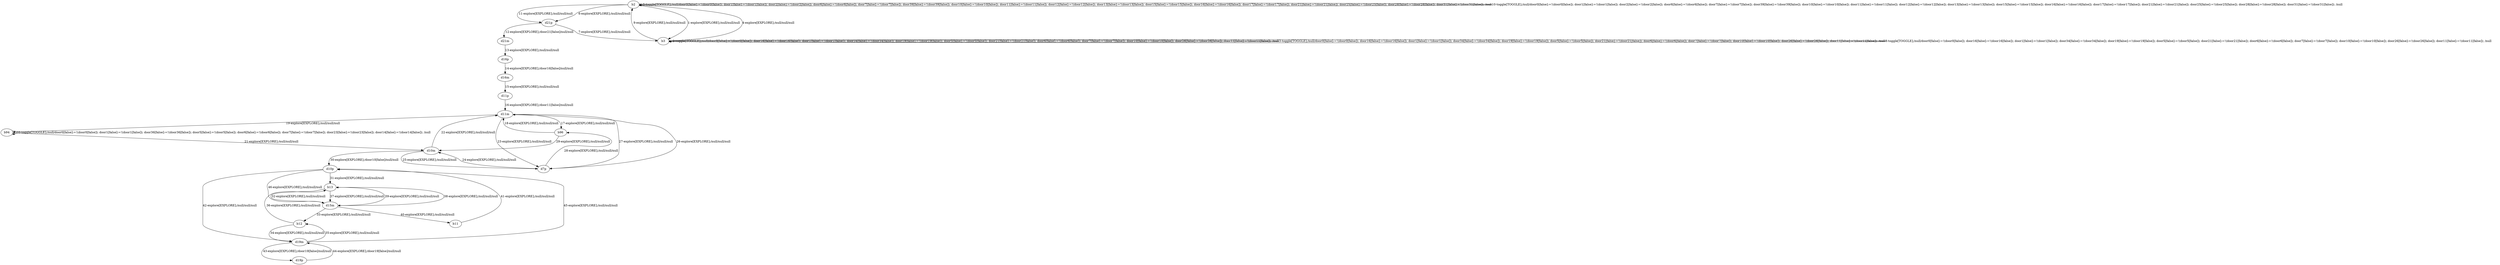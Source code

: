 # Total number of goals covered by this test: 2
# d19m --> d19p
# d19p --> d19m

digraph g {
"b2" -> "b3" [label = "1-explore[EXPLORE];/null/null/null"];
"b3" -> "b3" [label = "2-toggle[TOGGLE];/null/door0[false]:=!(door0[false]); door16[false]:=!(door16[false]); door1[false]:=!(door1[false]); door34[false]:=!(door34[false]); door19[false]:=!(door19[false]); door5[false]:=!(door5[false]); door21[false]:=!(door21[false]); door6[false]:=!(door6[false]); door7[false]:=!(door7[false]); door10[false]:=!(door10[false]); door26[false]:=!(door26[false]); door11[false]:=!(door11[false]); /null"];
"b3" -> "b3" [label = "3-toggle[TOGGLE];/null/door0[false]:=!(door0[false]); door16[false]:=!(door16[false]); door1[false]:=!(door1[false]); door34[false]:=!(door34[false]); door19[false]:=!(door19[false]); door5[false]:=!(door5[false]); door21[false]:=!(door21[false]); door6[false]:=!(door6[false]); door7[false]:=!(door7[false]); door10[false]:=!(door10[false]); door26[false]:=!(door26[false]); door11[false]:=!(door11[false]); /null"];
"b3" -> "b2" [label = "4-explore[EXPLORE];/null/null/null"];
"b2" -> "b2" [label = "5-toggle[TOGGLE];/null/door0[false]:=!(door0[false]); door1[false]:=!(door1[false]); door2[false]:=!(door2[false]); door6[false]:=!(door6[false]); door7[false]:=!(door7[false]); door39[false]:=!(door39[false]); door10[false]:=!(door10[false]); door11[false]:=!(door11[false]); door12[false]:=!(door12[false]); door13[false]:=!(door13[false]); door15[false]:=!(door15[false]); door16[false]:=!(door16[false]); door17[false]:=!(door17[false]); door21[false]:=!(door21[false]); door25[false]:=!(door25[false]); door28[false]:=!(door28[false]); door31[false]:=!(door31[false]); /null"];
"b2" -> "d21p" [label = "6-explore[EXPLORE];/null/null/null"];
"d21p" -> "b3" [label = "7-explore[EXPLORE];/null/null/null"];
"b3" -> "b3" [label = "8-toggle[TOGGLE];/null/door0[false]:=!(door0[false]); door16[false]:=!(door16[false]); door1[false]:=!(door1[false]); door34[false]:=!(door34[false]); door19[false]:=!(door19[false]); door5[false]:=!(door5[false]); door21[false]:=!(door21[false]); door6[false]:=!(door6[false]); door7[false]:=!(door7[false]); door10[false]:=!(door10[false]); door26[false]:=!(door26[false]); door11[false]:=!(door11[false]); /null"];
"b3" -> "b2" [label = "9-explore[EXPLORE];/null/null/null"];
"b2" -> "b2" [label = "10-toggle[TOGGLE];/null/door0[false]:=!(door0[false]); door1[false]:=!(door1[false]); door2[false]:=!(door2[false]); door6[false]:=!(door6[false]); door7[false]:=!(door7[false]); door39[false]:=!(door39[false]); door10[false]:=!(door10[false]); door11[false]:=!(door11[false]); door12[false]:=!(door12[false]); door13[false]:=!(door13[false]); door15[false]:=!(door15[false]); door16[false]:=!(door16[false]); door17[false]:=!(door17[false]); door21[false]:=!(door21[false]); door25[false]:=!(door25[false]); door28[false]:=!(door28[false]); door31[false]:=!(door31[false]); /null"];
"b2" -> "d21p" [label = "11-explore[EXPLORE];/null/null/null"];
"d21p" -> "d21m" [label = "12-explore[EXPLORE];/door21[false]/null/null"];
"d21m" -> "d16p" [label = "13-explore[EXPLORE];/null/null/null"];
"d16p" -> "d16m" [label = "14-explore[EXPLORE];/door16[false]/null/null"];
"d16m" -> "d11p" [label = "15-explore[EXPLORE];/null/null/null"];
"d11p" -> "d11m" [label = "16-explore[EXPLORE];/door11[false]/null/null"];
"d11m" -> "b96" [label = "17-explore[EXPLORE];/null/null/null"];
"b96" -> "d11m" [label = "18-explore[EXPLORE];/null/null/null"];
"d11m" -> "b94" [label = "19-explore[EXPLORE];/null/null/null"];
"b94" -> "b94" [label = "20-toggle[TOGGLE];/null/door0[false]:=!(door0[false]); door1[false]:=!(door1[false]); door36[false]:=!(door36[false]); door5[false]:=!(door5[false]); door6[false]:=!(door6[false]); door7[false]:=!(door7[false]); door23[false]:=!(door23[false]); door14[false]:=!(door14[false]); /null"];
"b94" -> "d10m" [label = "21-explore[EXPLORE];/null/null/null"];
"d10m" -> "d11m" [label = "22-explore[EXPLORE];/null/null/null"];
"d11m" -> "d7p" [label = "23-explore[EXPLORE];/null/null/null"];
"d7p" -> "d10m" [label = "24-explore[EXPLORE];/null/null/null"];
"d10m" -> "d7p" [label = "25-explore[EXPLORE];/null/null/null"];
"d7p" -> "d11m" [label = "26-explore[EXPLORE];/null/null/null"];
"d11m" -> "d7p" [label = "27-explore[EXPLORE];/null/null/null"];
"d7p" -> "b96" [label = "28-explore[EXPLORE];/null/null/null"];
"b96" -> "d10m" [label = "29-explore[EXPLORE];/null/null/null"];
"d10m" -> "d10p" [label = "30-explore[EXPLORE];/door10[false]/null/null"];
"d10p" -> "b13" [label = "31-explore[EXPLORE];/null/null/null"];
"b13" -> "d15m" [label = "32-explore[EXPLORE];/null/null/null"];
"d15m" -> "b12" [label = "33-explore[EXPLORE];/null/null/null"];
"b12" -> "d19m" [label = "34-explore[EXPLORE];/null/null/null"];
"d19m" -> "b12" [label = "35-explore[EXPLORE];/null/null/null"];
"b12" -> "b13" [label = "36-explore[EXPLORE];/null/null/null"];
"b13" -> "d15m" [label = "37-explore[EXPLORE];/null/null/null"];
"d15m" -> "b13" [label = "38-explore[EXPLORE];/null/null/null"];
"b13" -> "d15m" [label = "39-explore[EXPLORE];/null/null/null"];
"d15m" -> "b11" [label = "40-explore[EXPLORE];/null/null/null"];
"b11" -> "d10p" [label = "41-explore[EXPLORE];/null/null/null"];
"d10p" -> "d19m" [label = "42-explore[EXPLORE];/null/null/null"];
"d19m" -> "d19p" [label = "43-explore[EXPLORE];/door19[false]/null/null"];
"d19p" -> "d19m" [label = "44-explore[EXPLORE];/door19[false]/null/null"];
"d19m" -> "d10p" [label = "45-explore[EXPLORE];/null/null/null"];
"d10p" -> "d15m" [label = "46-explore[EXPLORE];/null/null/null"];
}
